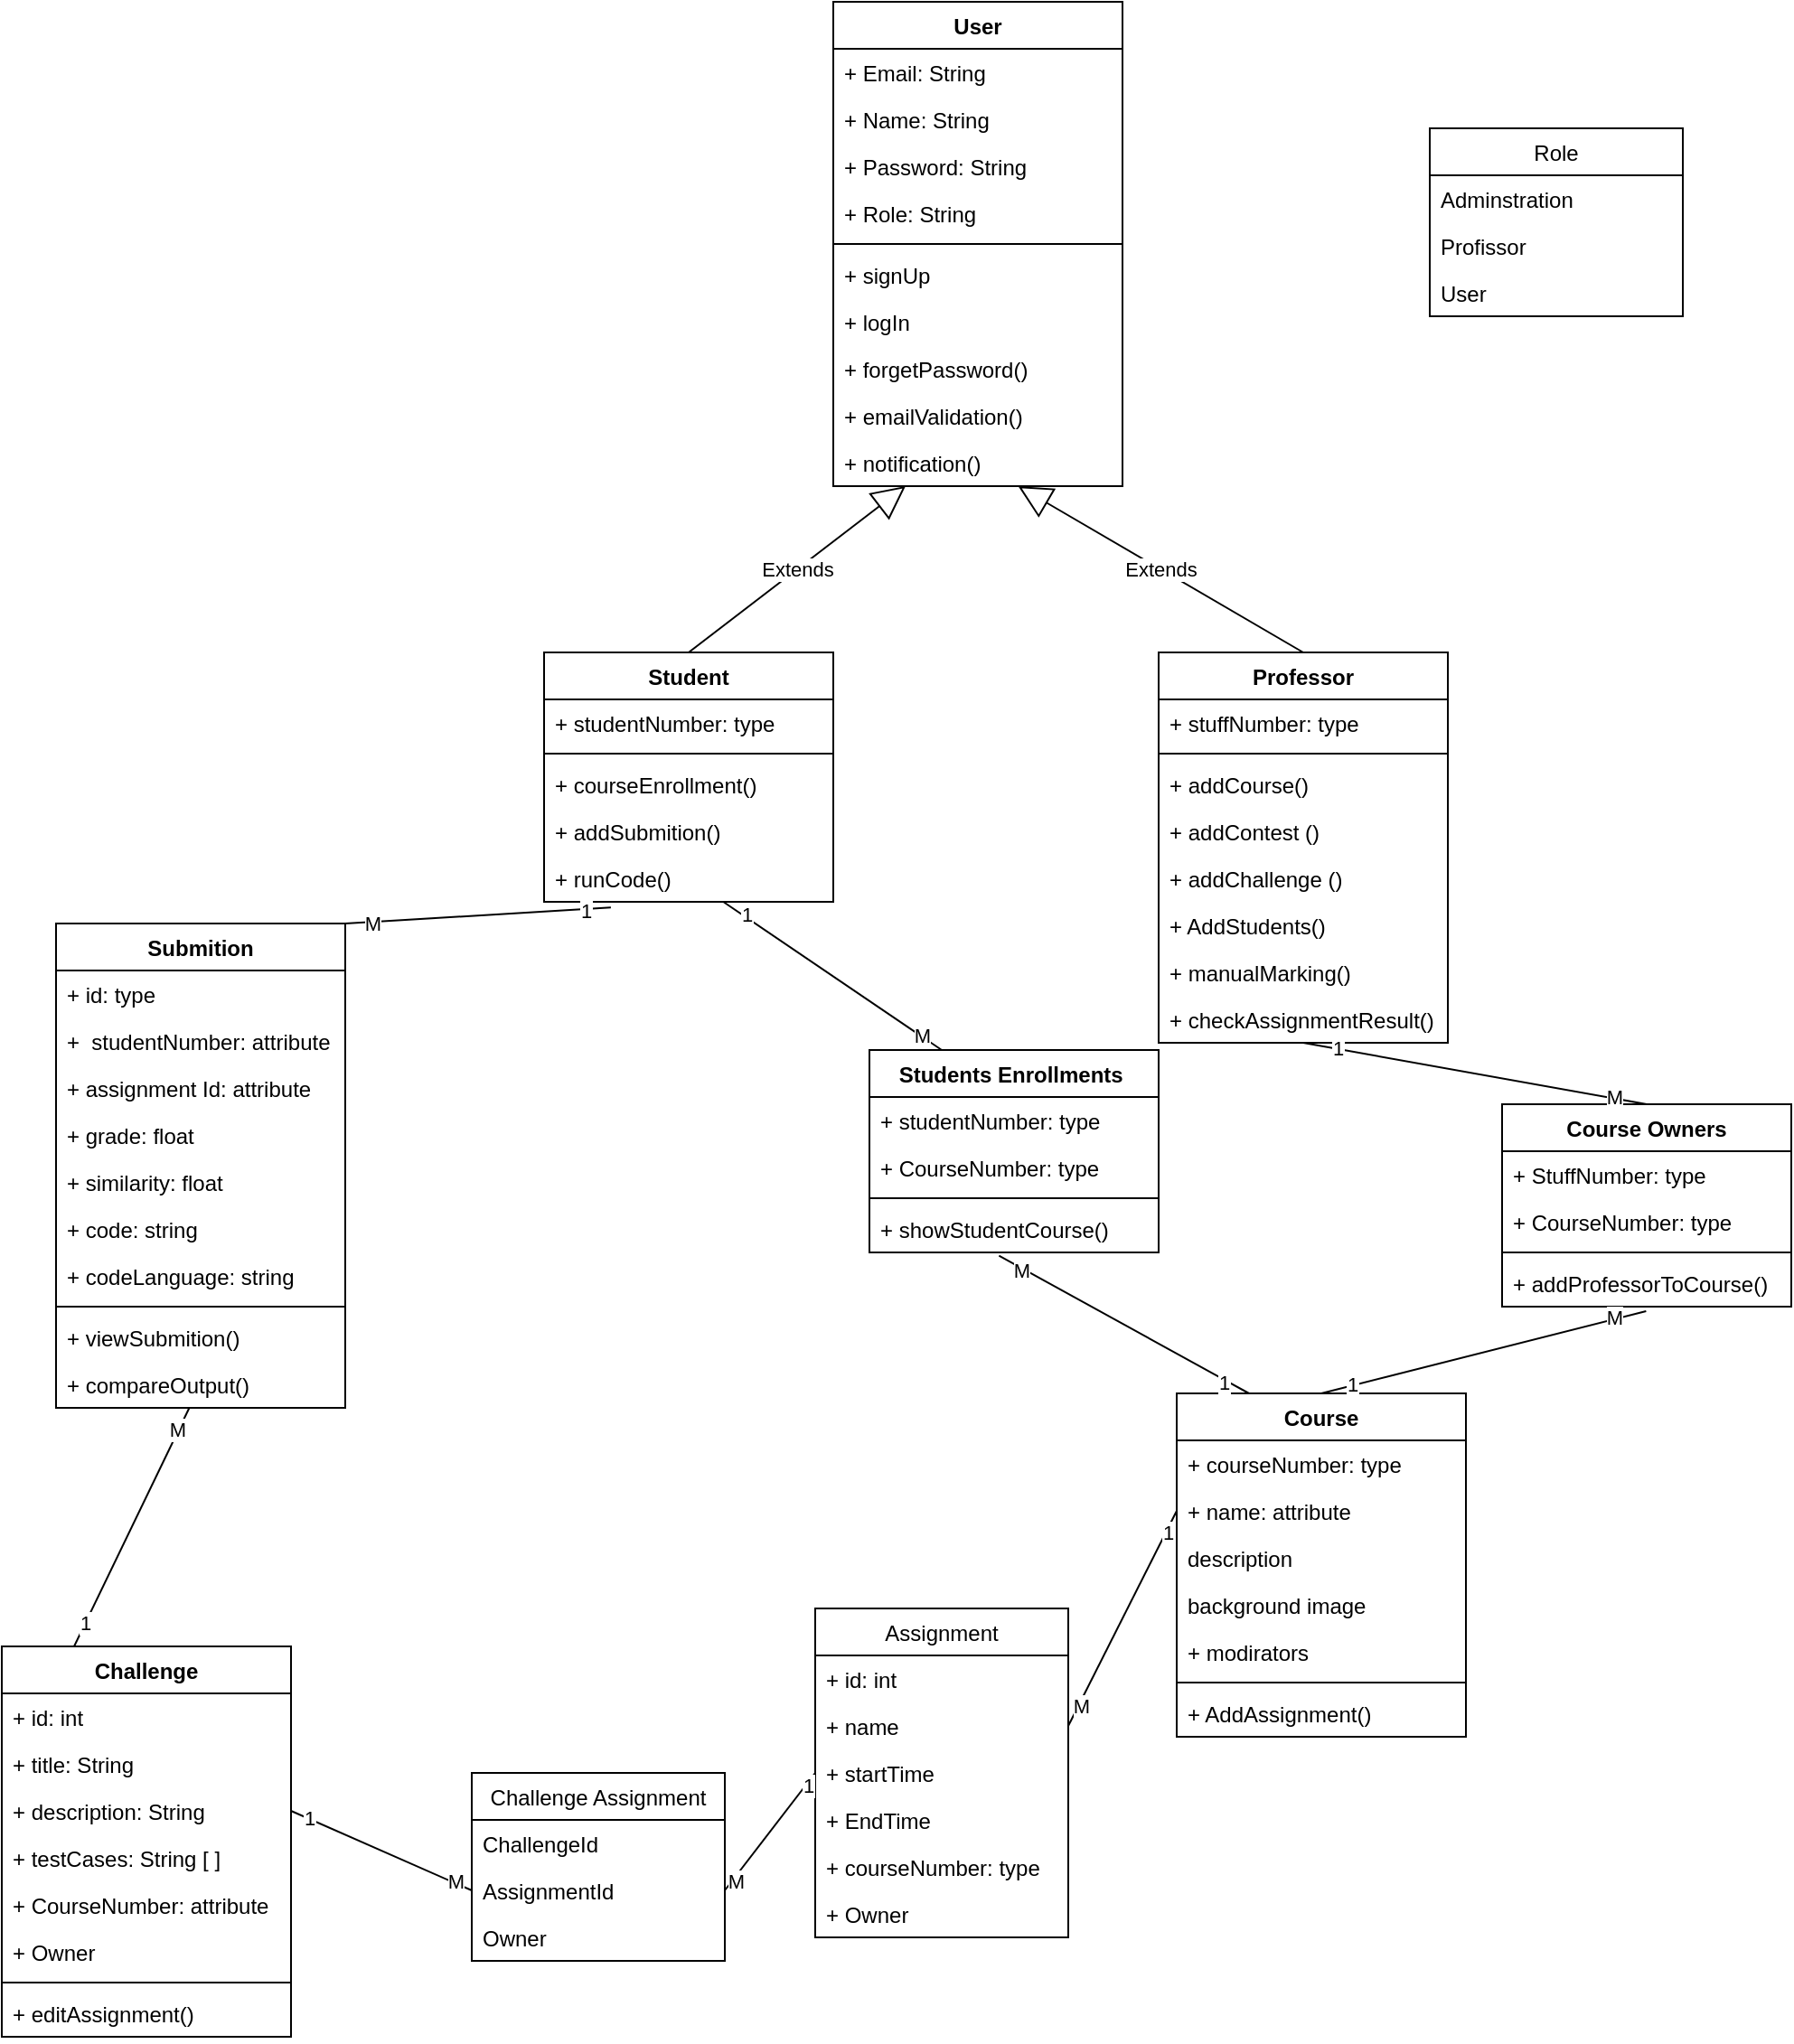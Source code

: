 <mxfile version="14.6.13" type="device"><diagram id="Jk_f_CvpvK2rDSH8-ZXE" name="Page-1"><mxGraphModel dx="1385" dy="678" grid="1" gridSize="10" guides="1" tooltips="1" connect="1" arrows="1" fold="1" page="1" pageScale="1" pageWidth="1654" pageHeight="1169" math="0" shadow="0"><root><mxCell id="0"/><mxCell id="1" parent="0"/><mxCell id="eDp7D9nRS7GGigEt8n4X-1" value="User" style="swimlane;fontStyle=1;align=center;verticalAlign=top;childLayout=stackLayout;horizontal=1;startSize=26;horizontalStack=0;resizeParent=1;resizeParentMax=0;resizeLast=0;collapsible=1;marginBottom=0;" parent="1" vertex="1"><mxGeometry x="860" y="20" width="160" height="268" as="geometry"><mxRectangle x="860" y="20" width="60" height="26" as="alternateBounds"/></mxGeometry></mxCell><mxCell id="eDp7D9nRS7GGigEt8n4X-5" value="+ Email: String" style="text;strokeColor=none;fillColor=none;align=left;verticalAlign=top;spacingLeft=4;spacingRight=4;overflow=hidden;rotatable=0;points=[[0,0.5],[1,0.5]];portConstraint=eastwest;" parent="eDp7D9nRS7GGigEt8n4X-1" vertex="1"><mxGeometry y="26" width="160" height="26" as="geometry"/></mxCell><mxCell id="eDp7D9nRS7GGigEt8n4X-2" value="+ Name: String" style="text;strokeColor=none;fillColor=none;align=left;verticalAlign=top;spacingLeft=4;spacingRight=4;overflow=hidden;rotatable=0;points=[[0,0.5],[1,0.5]];portConstraint=eastwest;" parent="eDp7D9nRS7GGigEt8n4X-1" vertex="1"><mxGeometry y="52" width="160" height="26" as="geometry"/></mxCell><mxCell id="eDp7D9nRS7GGigEt8n4X-6" value="+ Password: String" style="text;strokeColor=none;fillColor=none;align=left;verticalAlign=top;spacingLeft=4;spacingRight=4;overflow=hidden;rotatable=0;points=[[0,0.5],[1,0.5]];portConstraint=eastwest;" parent="eDp7D9nRS7GGigEt8n4X-1" vertex="1"><mxGeometry y="78" width="160" height="26" as="geometry"/></mxCell><mxCell id="4LXyiXXGoAEXJD3GK57s-1" value="+ Role: String" style="text;strokeColor=none;fillColor=none;align=left;verticalAlign=top;spacingLeft=4;spacingRight=4;overflow=hidden;rotatable=0;points=[[0,0.5],[1,0.5]];portConstraint=eastwest;" parent="eDp7D9nRS7GGigEt8n4X-1" vertex="1"><mxGeometry y="104" width="160" height="26" as="geometry"/></mxCell><mxCell id="eDp7D9nRS7GGigEt8n4X-3" value="" style="line;strokeWidth=1;fillColor=none;align=left;verticalAlign=middle;spacingTop=-1;spacingLeft=3;spacingRight=3;rotatable=0;labelPosition=right;points=[];portConstraint=eastwest;" parent="eDp7D9nRS7GGigEt8n4X-1" vertex="1"><mxGeometry y="130" width="160" height="8" as="geometry"/></mxCell><mxCell id="eDp7D9nRS7GGigEt8n4X-4" value="+ signUp" style="text;strokeColor=none;fillColor=none;align=left;verticalAlign=top;spacingLeft=4;spacingRight=4;overflow=hidden;rotatable=0;points=[[0,0.5],[1,0.5]];portConstraint=eastwest;" parent="eDp7D9nRS7GGigEt8n4X-1" vertex="1"><mxGeometry y="138" width="160" height="26" as="geometry"/></mxCell><mxCell id="eDp7D9nRS7GGigEt8n4X-18" value="+ logIn" style="text;strokeColor=none;fillColor=none;align=left;verticalAlign=top;spacingLeft=4;spacingRight=4;overflow=hidden;rotatable=0;points=[[0,0.5],[1,0.5]];portConstraint=eastwest;" parent="eDp7D9nRS7GGigEt8n4X-1" vertex="1"><mxGeometry y="164" width="160" height="26" as="geometry"/></mxCell><mxCell id="eDp7D9nRS7GGigEt8n4X-90" value="+ forgetPassword()" style="text;strokeColor=none;fillColor=none;align=left;verticalAlign=top;spacingLeft=4;spacingRight=4;overflow=hidden;rotatable=0;points=[[0,0.5],[1,0.5]];portConstraint=eastwest;" parent="eDp7D9nRS7GGigEt8n4X-1" vertex="1"><mxGeometry y="190" width="160" height="26" as="geometry"/></mxCell><mxCell id="eDp7D9nRS7GGigEt8n4X-91" value="+ emailValidation()" style="text;strokeColor=none;fillColor=none;align=left;verticalAlign=top;spacingLeft=4;spacingRight=4;overflow=hidden;rotatable=0;points=[[0,0.5],[1,0.5]];portConstraint=eastwest;" parent="eDp7D9nRS7GGigEt8n4X-1" vertex="1"><mxGeometry y="216" width="160" height="26" as="geometry"/></mxCell><mxCell id="eDp7D9nRS7GGigEt8n4X-92" value="+ notification()" style="text;strokeColor=none;fillColor=none;align=left;verticalAlign=top;spacingLeft=4;spacingRight=4;overflow=hidden;rotatable=0;points=[[0,0.5],[1,0.5]];portConstraint=eastwest;" parent="eDp7D9nRS7GGigEt8n4X-1" vertex="1"><mxGeometry y="242" width="160" height="26" as="geometry"/></mxCell><mxCell id="eDp7D9nRS7GGigEt8n4X-7" value="Student" style="swimlane;fontStyle=1;align=center;verticalAlign=top;childLayout=stackLayout;horizontal=1;startSize=26;horizontalStack=0;resizeParent=1;resizeParentMax=0;resizeLast=0;collapsible=1;marginBottom=0;" parent="1" vertex="1"><mxGeometry x="700" y="380" width="160" height="138" as="geometry"><mxRectangle x="570" y="380" width="80" height="26" as="alternateBounds"/></mxGeometry></mxCell><mxCell id="eDp7D9nRS7GGigEt8n4X-8" value="+ studentNumber: type" style="text;strokeColor=none;fillColor=none;align=left;verticalAlign=top;spacingLeft=4;spacingRight=4;overflow=hidden;rotatable=0;points=[[0,0.5],[1,0.5]];portConstraint=eastwest;" parent="eDp7D9nRS7GGigEt8n4X-7" vertex="1"><mxGeometry y="26" width="160" height="26" as="geometry"/></mxCell><mxCell id="eDp7D9nRS7GGigEt8n4X-9" value="" style="line;strokeWidth=1;fillColor=none;align=left;verticalAlign=middle;spacingTop=-1;spacingLeft=3;spacingRight=3;rotatable=0;labelPosition=right;points=[];portConstraint=eastwest;" parent="eDp7D9nRS7GGigEt8n4X-7" vertex="1"><mxGeometry y="52" width="160" height="8" as="geometry"/></mxCell><mxCell id="eDp7D9nRS7GGigEt8n4X-10" value="+ courseEnrollment()" style="text;strokeColor=none;fillColor=none;align=left;verticalAlign=top;spacingLeft=4;spacingRight=4;overflow=hidden;rotatable=0;points=[[0,0.5],[1,0.5]];portConstraint=eastwest;" parent="eDp7D9nRS7GGigEt8n4X-7" vertex="1"><mxGeometry y="60" width="160" height="26" as="geometry"/></mxCell><mxCell id="eDp7D9nRS7GGigEt8n4X-97" value="+ addSubmition()" style="text;strokeColor=none;fillColor=none;align=left;verticalAlign=top;spacingLeft=4;spacingRight=4;overflow=hidden;rotatable=0;points=[[0,0.5],[1,0.5]];portConstraint=eastwest;" parent="eDp7D9nRS7GGigEt8n4X-7" vertex="1"><mxGeometry y="86" width="160" height="26" as="geometry"/></mxCell><mxCell id="eDp7D9nRS7GGigEt8n4X-98" value="+ runCode()" style="text;strokeColor=none;fillColor=none;align=left;verticalAlign=top;spacingLeft=4;spacingRight=4;overflow=hidden;rotatable=0;points=[[0,0.5],[1,0.5]];portConstraint=eastwest;" parent="eDp7D9nRS7GGigEt8n4X-7" vertex="1"><mxGeometry y="112" width="160" height="26" as="geometry"/></mxCell><mxCell id="eDp7D9nRS7GGigEt8n4X-11" value="Professor" style="swimlane;fontStyle=1;align=center;verticalAlign=top;childLayout=stackLayout;horizontal=1;startSize=26;horizontalStack=0;resizeParent=1;resizeParentMax=0;resizeLast=0;collapsible=1;marginBottom=0;" parent="1" vertex="1"><mxGeometry x="1040" y="380" width="160" height="216" as="geometry"/></mxCell><mxCell id="eDp7D9nRS7GGigEt8n4X-12" value="+ stuffNumber: type" style="text;strokeColor=none;fillColor=none;align=left;verticalAlign=top;spacingLeft=4;spacingRight=4;overflow=hidden;rotatable=0;points=[[0,0.5],[1,0.5]];portConstraint=eastwest;" parent="eDp7D9nRS7GGigEt8n4X-11" vertex="1"><mxGeometry y="26" width="160" height="26" as="geometry"/></mxCell><mxCell id="eDp7D9nRS7GGigEt8n4X-13" value="" style="line;strokeWidth=1;fillColor=none;align=left;verticalAlign=middle;spacingTop=-1;spacingLeft=3;spacingRight=3;rotatable=0;labelPosition=right;points=[];portConstraint=eastwest;" parent="eDp7D9nRS7GGigEt8n4X-11" vertex="1"><mxGeometry y="52" width="160" height="8" as="geometry"/></mxCell><mxCell id="eDp7D9nRS7GGigEt8n4X-14" value="+ addCourse()" style="text;strokeColor=none;fillColor=none;align=left;verticalAlign=top;spacingLeft=4;spacingRight=4;overflow=hidden;rotatable=0;points=[[0,0.5],[1,0.5]];portConstraint=eastwest;" parent="eDp7D9nRS7GGigEt8n4X-11" vertex="1"><mxGeometry y="60" width="160" height="26" as="geometry"/></mxCell><mxCell id="41iTAI2O1hVIT4bep-AT-1" value="+ addContest ()" style="text;strokeColor=none;fillColor=none;align=left;verticalAlign=top;spacingLeft=4;spacingRight=4;overflow=hidden;rotatable=0;points=[[0,0.5],[1,0.5]];portConstraint=eastwest;" parent="eDp7D9nRS7GGigEt8n4X-11" vertex="1"><mxGeometry y="86" width="160" height="26" as="geometry"/></mxCell><mxCell id="41iTAI2O1hVIT4bep-AT-2" value="+ addChallenge ()" style="text;strokeColor=none;fillColor=none;align=left;verticalAlign=top;spacingLeft=4;spacingRight=4;overflow=hidden;rotatable=0;points=[[0,0.5],[1,0.5]];portConstraint=eastwest;" parent="eDp7D9nRS7GGigEt8n4X-11" vertex="1"><mxGeometry y="112" width="160" height="26" as="geometry"/></mxCell><mxCell id="eDp7D9nRS7GGigEt8n4X-93" value="+ AddStudents()" style="text;strokeColor=none;fillColor=none;align=left;verticalAlign=top;spacingLeft=4;spacingRight=4;overflow=hidden;rotatable=0;points=[[0,0.5],[1,0.5]];portConstraint=eastwest;" parent="eDp7D9nRS7GGigEt8n4X-11" vertex="1"><mxGeometry y="138" width="160" height="26" as="geometry"/></mxCell><mxCell id="eDp7D9nRS7GGigEt8n4X-95" value="+ manualMarking()" style="text;strokeColor=none;fillColor=none;align=left;verticalAlign=top;spacingLeft=4;spacingRight=4;overflow=hidden;rotatable=0;points=[[0,0.5],[1,0.5]];portConstraint=eastwest;" parent="eDp7D9nRS7GGigEt8n4X-11" vertex="1"><mxGeometry y="164" width="160" height="26" as="geometry"/></mxCell><mxCell id="eDp7D9nRS7GGigEt8n4X-96" value="+ checkAssignmentResult()" style="text;strokeColor=none;fillColor=none;align=left;verticalAlign=top;spacingLeft=4;spacingRight=4;overflow=hidden;rotatable=0;points=[[0,0.5],[1,0.5]];portConstraint=eastwest;" parent="eDp7D9nRS7GGigEt8n4X-11" vertex="1"><mxGeometry y="190" width="160" height="26" as="geometry"/></mxCell><mxCell id="eDp7D9nRS7GGigEt8n4X-15" value="Extends" style="endArrow=block;endSize=16;endFill=0;html=1;exitX=0.5;exitY=0;exitDx=0;exitDy=0;entryX=0.25;entryY=1;entryDx=0;entryDy=0;" parent="1" source="eDp7D9nRS7GGigEt8n4X-7" target="eDp7D9nRS7GGigEt8n4X-1" edge="1"><mxGeometry width="160" relative="1" as="geometry"><mxPoint x="700" y="410" as="sourcePoint"/><mxPoint x="830" y="316" as="targetPoint"/></mxGeometry></mxCell><mxCell id="eDp7D9nRS7GGigEt8n4X-16" value="Extends" style="endArrow=block;endSize=16;endFill=0;html=1;exitX=0.5;exitY=0;exitDx=0;exitDy=0;" parent="1" source="eDp7D9nRS7GGigEt8n4X-11" target="eDp7D9nRS7GGigEt8n4X-92" edge="1"><mxGeometry width="160" relative="1" as="geometry"><mxPoint x="710" y="420" as="sourcePoint"/><mxPoint x="980" y="360" as="targetPoint"/></mxGeometry></mxCell><mxCell id="eDp7D9nRS7GGigEt8n4X-19" value="Course" style="swimlane;fontStyle=1;align=center;verticalAlign=top;childLayout=stackLayout;horizontal=1;startSize=26;horizontalStack=0;resizeParent=1;resizeParentMax=0;resizeLast=0;collapsible=1;marginBottom=0;" parent="1" vertex="1"><mxGeometry x="1050" y="790" width="160" height="190" as="geometry"/></mxCell><mxCell id="eDp7D9nRS7GGigEt8n4X-20" value="+ courseNumber: type" style="text;strokeColor=none;fillColor=none;align=left;verticalAlign=top;spacingLeft=4;spacingRight=4;overflow=hidden;rotatable=0;points=[[0,0.5],[1,0.5]];portConstraint=eastwest;" parent="eDp7D9nRS7GGigEt8n4X-19" vertex="1"><mxGeometry y="26" width="160" height="26" as="geometry"/></mxCell><mxCell id="eDp7D9nRS7GGigEt8n4X-23" value="+ name: attribute" style="text;strokeColor=none;fillColor=none;align=left;verticalAlign=top;spacingLeft=4;spacingRight=4;overflow=hidden;rotatable=0;points=[[0,0.5],[1,0.5]];portConstraint=eastwest;" parent="eDp7D9nRS7GGigEt8n4X-19" vertex="1"><mxGeometry y="52" width="160" height="26" as="geometry"/></mxCell><mxCell id="8EhvSUFDbaUsoNZSRJsu-1" value="description" style="text;strokeColor=none;fillColor=none;align=left;verticalAlign=top;spacingLeft=4;spacingRight=4;overflow=hidden;rotatable=0;points=[[0,0.5],[1,0.5]];portConstraint=eastwest;" vertex="1" parent="eDp7D9nRS7GGigEt8n4X-19"><mxGeometry y="78" width="160" height="26" as="geometry"/></mxCell><mxCell id="8EhvSUFDbaUsoNZSRJsu-2" value="background image" style="text;strokeColor=none;fillColor=none;align=left;verticalAlign=top;spacingLeft=4;spacingRight=4;overflow=hidden;rotatable=0;points=[[0,0.5],[1,0.5]];portConstraint=eastwest;" vertex="1" parent="eDp7D9nRS7GGigEt8n4X-19"><mxGeometry y="104" width="160" height="26" as="geometry"/></mxCell><mxCell id="41iTAI2O1hVIT4bep-AT-25" value="+ modirators" style="text;strokeColor=none;fillColor=none;align=left;verticalAlign=top;spacingLeft=4;spacingRight=4;overflow=hidden;rotatable=0;points=[[0,0.5],[1,0.5]];portConstraint=eastwest;" parent="eDp7D9nRS7GGigEt8n4X-19" vertex="1"><mxGeometry y="130" width="160" height="26" as="geometry"/></mxCell><mxCell id="eDp7D9nRS7GGigEt8n4X-21" value="" style="line;strokeWidth=1;fillColor=none;align=left;verticalAlign=middle;spacingTop=-1;spacingLeft=3;spacingRight=3;rotatable=0;labelPosition=right;points=[];portConstraint=eastwest;" parent="eDp7D9nRS7GGigEt8n4X-19" vertex="1"><mxGeometry y="156" width="160" height="8" as="geometry"/></mxCell><mxCell id="eDp7D9nRS7GGigEt8n4X-94" value="+ AddAssignment()" style="text;strokeColor=none;fillColor=none;align=left;verticalAlign=top;spacingLeft=4;spacingRight=4;overflow=hidden;rotatable=0;points=[[0,0.5],[1,0.5]];portConstraint=eastwest;" parent="eDp7D9nRS7GGigEt8n4X-19" vertex="1"><mxGeometry y="164" width="160" height="26" as="geometry"/></mxCell><mxCell id="eDp7D9nRS7GGigEt8n4X-29" value="Challenge" style="swimlane;fontStyle=1;align=center;verticalAlign=top;childLayout=stackLayout;horizontal=1;startSize=26;horizontalStack=0;resizeParent=1;resizeParentMax=0;resizeLast=0;collapsible=1;marginBottom=0;" parent="1" vertex="1"><mxGeometry x="400" y="930" width="160" height="216" as="geometry"/></mxCell><mxCell id="eDp7D9nRS7GGigEt8n4X-30" value="+ id: int" style="text;strokeColor=none;fillColor=none;align=left;verticalAlign=top;spacingLeft=4;spacingRight=4;overflow=hidden;rotatable=0;points=[[0,0.5],[1,0.5]];portConstraint=eastwest;" parent="eDp7D9nRS7GGigEt8n4X-29" vertex="1"><mxGeometry y="26" width="160" height="26" as="geometry"/></mxCell><mxCell id="eDp7D9nRS7GGigEt8n4X-33" value="+ title: String" style="text;strokeColor=none;fillColor=none;align=left;verticalAlign=top;spacingLeft=4;spacingRight=4;overflow=hidden;rotatable=0;points=[[0,0.5],[1,0.5]];portConstraint=eastwest;" parent="eDp7D9nRS7GGigEt8n4X-29" vertex="1"><mxGeometry y="52" width="160" height="26" as="geometry"/></mxCell><mxCell id="eDp7D9nRS7GGigEt8n4X-34" value="+ description: String" style="text;strokeColor=none;fillColor=none;align=left;verticalAlign=top;spacingLeft=4;spacingRight=4;overflow=hidden;rotatable=0;points=[[0,0.5],[1,0.5]];portConstraint=eastwest;" parent="eDp7D9nRS7GGigEt8n4X-29" vertex="1"><mxGeometry y="78" width="160" height="26" as="geometry"/></mxCell><mxCell id="eDp7D9nRS7GGigEt8n4X-35" value="+ testCases: String [ ]" style="text;strokeColor=none;fillColor=none;align=left;verticalAlign=top;spacingLeft=4;spacingRight=4;overflow=hidden;rotatable=0;points=[[0,0.5],[1,0.5]];portConstraint=eastwest;" parent="eDp7D9nRS7GGigEt8n4X-29" vertex="1"><mxGeometry y="104" width="160" height="26" as="geometry"/></mxCell><mxCell id="eDp7D9nRS7GGigEt8n4X-65" value="+ CourseNumber: attribute" style="text;strokeColor=none;fillColor=none;align=left;verticalAlign=top;spacingLeft=4;spacingRight=4;overflow=hidden;rotatable=0;points=[[0,0.5],[1,0.5]];portConstraint=eastwest;" parent="eDp7D9nRS7GGigEt8n4X-29" vertex="1"><mxGeometry y="130" width="160" height="26" as="geometry"/></mxCell><mxCell id="41iTAI2O1hVIT4bep-AT-24" value="+ Owner" style="text;strokeColor=none;fillColor=none;align=left;verticalAlign=top;spacingLeft=4;spacingRight=4;overflow=hidden;rotatable=0;points=[[0,0.5],[1,0.5]];portConstraint=eastwest;" parent="eDp7D9nRS7GGigEt8n4X-29" vertex="1"><mxGeometry y="156" width="160" height="26" as="geometry"/></mxCell><mxCell id="eDp7D9nRS7GGigEt8n4X-31" value="" style="line;strokeWidth=1;fillColor=none;align=left;verticalAlign=middle;spacingTop=-1;spacingLeft=3;spacingRight=3;rotatable=0;labelPosition=right;points=[];portConstraint=eastwest;" parent="eDp7D9nRS7GGigEt8n4X-29" vertex="1"><mxGeometry y="182" width="160" height="8" as="geometry"/></mxCell><mxCell id="eDp7D9nRS7GGigEt8n4X-32" value="+ editAssignment()&#10;" style="text;strokeColor=none;fillColor=none;align=left;verticalAlign=top;spacingLeft=4;spacingRight=4;overflow=hidden;rotatable=0;points=[[0,0.5],[1,0.5]];portConstraint=eastwest;" parent="eDp7D9nRS7GGigEt8n4X-29" vertex="1"><mxGeometry y="190" width="160" height="26" as="geometry"/></mxCell><mxCell id="eDp7D9nRS7GGigEt8n4X-38" value="Course Owners" style="swimlane;fontStyle=1;align=center;verticalAlign=top;childLayout=stackLayout;horizontal=1;startSize=26;horizontalStack=0;resizeParent=1;resizeParentMax=0;resizeLast=0;collapsible=1;marginBottom=0;" parent="1" vertex="1"><mxGeometry x="1230" y="630" width="160" height="112" as="geometry"/></mxCell><mxCell id="eDp7D9nRS7GGigEt8n4X-39" value="+ StuffNumber: type" style="text;strokeColor=none;fillColor=none;align=left;verticalAlign=top;spacingLeft=4;spacingRight=4;overflow=hidden;rotatable=0;points=[[0,0.5],[1,0.5]];portConstraint=eastwest;" parent="eDp7D9nRS7GGigEt8n4X-38" vertex="1"><mxGeometry y="26" width="160" height="26" as="geometry"/></mxCell><mxCell id="eDp7D9nRS7GGigEt8n4X-42" value="+ CourseNumber: type" style="text;strokeColor=none;fillColor=none;align=left;verticalAlign=top;spacingLeft=4;spacingRight=4;overflow=hidden;rotatable=0;points=[[0,0.5],[1,0.5]];portConstraint=eastwest;" parent="eDp7D9nRS7GGigEt8n4X-38" vertex="1"><mxGeometry y="52" width="160" height="26" as="geometry"/></mxCell><mxCell id="eDp7D9nRS7GGigEt8n4X-40" value="" style="line;strokeWidth=1;fillColor=none;align=left;verticalAlign=middle;spacingTop=-1;spacingLeft=3;spacingRight=3;rotatable=0;labelPosition=right;points=[];portConstraint=eastwest;" parent="eDp7D9nRS7GGigEt8n4X-38" vertex="1"><mxGeometry y="78" width="160" height="8" as="geometry"/></mxCell><mxCell id="eDp7D9nRS7GGigEt8n4X-41" value="+ addProfessorToCourse()" style="text;strokeColor=none;fillColor=none;align=left;verticalAlign=top;spacingLeft=4;spacingRight=4;overflow=hidden;rotatable=0;points=[[0,0.5],[1,0.5]];portConstraint=eastwest;" parent="eDp7D9nRS7GGigEt8n4X-38" vertex="1"><mxGeometry y="86" width="160" height="26" as="geometry"/></mxCell><mxCell id="eDp7D9nRS7GGigEt8n4X-45" value="" style="endArrow=none;html=1;rounded=0;exitX=0.5;exitY=1;exitDx=0;exitDy=0;entryX=0.5;entryY=0;entryDx=0;entryDy=0;" parent="1" source="eDp7D9nRS7GGigEt8n4X-11" target="eDp7D9nRS7GGigEt8n4X-38" edge="1"><mxGeometry relative="1" as="geometry"><mxPoint x="1030" y="560" as="sourcePoint"/><mxPoint x="1190" y="560" as="targetPoint"/></mxGeometry></mxCell><mxCell id="eDp7D9nRS7GGigEt8n4X-47" value="M" style="edgeLabel;html=1;align=center;verticalAlign=middle;resizable=0;points=[];" parent="eDp7D9nRS7GGigEt8n4X-45" vertex="1" connectable="0"><mxGeometry x="0.81" y="1" relative="1" as="geometry"><mxPoint as="offset"/></mxGeometry></mxCell><mxCell id="eDp7D9nRS7GGigEt8n4X-48" value="1" style="edgeLabel;html=1;align=center;verticalAlign=middle;resizable=0;points=[];" parent="eDp7D9nRS7GGigEt8n4X-45" vertex="1" connectable="0"><mxGeometry x="-0.805" y="1" relative="1" as="geometry"><mxPoint as="offset"/></mxGeometry></mxCell><mxCell id="eDp7D9nRS7GGigEt8n4X-49" value="" style="endArrow=none;html=1;rounded=0;exitX=0.5;exitY=0;exitDx=0;exitDy=0;entryX=0.498;entryY=1.096;entryDx=0;entryDy=0;entryPerimeter=0;" parent="1" source="eDp7D9nRS7GGigEt8n4X-19" target="eDp7D9nRS7GGigEt8n4X-41" edge="1"><mxGeometry relative="1" as="geometry"><mxPoint x="1037.0" y="729.996" as="sourcePoint"/><mxPoint x="1177.32" y="826.15" as="targetPoint"/></mxGeometry></mxCell><mxCell id="eDp7D9nRS7GGigEt8n4X-50" value="M" style="edgeLabel;html=1;align=center;verticalAlign=middle;resizable=0;points=[];" parent="eDp7D9nRS7GGigEt8n4X-49" vertex="1" connectable="0"><mxGeometry x="0.81" y="1" relative="1" as="geometry"><mxPoint as="offset"/></mxGeometry></mxCell><mxCell id="eDp7D9nRS7GGigEt8n4X-51" value="1" style="edgeLabel;html=1;align=center;verticalAlign=middle;resizable=0;points=[];" parent="eDp7D9nRS7GGigEt8n4X-49" vertex="1" connectable="0"><mxGeometry x="-0.805" y="1" relative="1" as="geometry"><mxPoint as="offset"/></mxGeometry></mxCell><mxCell id="eDp7D9nRS7GGigEt8n4X-52" value="Students Enrollments " style="swimlane;fontStyle=1;align=center;verticalAlign=top;childLayout=stackLayout;horizontal=1;startSize=26;horizontalStack=0;resizeParent=1;resizeParentMax=0;resizeLast=0;collapsible=1;marginBottom=0;" parent="1" vertex="1"><mxGeometry x="880" y="600" width="160" height="112" as="geometry"/></mxCell><mxCell id="eDp7D9nRS7GGigEt8n4X-53" value="+ studentNumber: type" style="text;strokeColor=none;fillColor=none;align=left;verticalAlign=top;spacingLeft=4;spacingRight=4;overflow=hidden;rotatable=0;points=[[0,0.5],[1,0.5]];portConstraint=eastwest;" parent="eDp7D9nRS7GGigEt8n4X-52" vertex="1"><mxGeometry y="26" width="160" height="26" as="geometry"/></mxCell><mxCell id="eDp7D9nRS7GGigEt8n4X-54" value="+ CourseNumber: type" style="text;strokeColor=none;fillColor=none;align=left;verticalAlign=top;spacingLeft=4;spacingRight=4;overflow=hidden;rotatable=0;points=[[0,0.5],[1,0.5]];portConstraint=eastwest;" parent="eDp7D9nRS7GGigEt8n4X-52" vertex="1"><mxGeometry y="52" width="160" height="26" as="geometry"/></mxCell><mxCell id="eDp7D9nRS7GGigEt8n4X-55" value="" style="line;strokeWidth=1;fillColor=none;align=left;verticalAlign=middle;spacingTop=-1;spacingLeft=3;spacingRight=3;rotatable=0;labelPosition=right;points=[];portConstraint=eastwest;" parent="eDp7D9nRS7GGigEt8n4X-52" vertex="1"><mxGeometry y="78" width="160" height="8" as="geometry"/></mxCell><mxCell id="eDp7D9nRS7GGigEt8n4X-56" value="+ showStudentCourse()" style="text;strokeColor=none;fillColor=none;align=left;verticalAlign=top;spacingLeft=4;spacingRight=4;overflow=hidden;rotatable=0;points=[[0,0.5],[1,0.5]];portConstraint=eastwest;" parent="eDp7D9nRS7GGigEt8n4X-52" vertex="1"><mxGeometry y="86" width="160" height="26" as="geometry"/></mxCell><mxCell id="eDp7D9nRS7GGigEt8n4X-57" value="" style="endArrow=none;html=1;rounded=0;exitX=0.25;exitY=0;exitDx=0;exitDy=0;entryX=0.448;entryY=1.071;entryDx=0;entryDy=0;entryPerimeter=0;" parent="1" source="eDp7D9nRS7GGigEt8n4X-19" target="eDp7D9nRS7GGigEt8n4X-56" edge="1"><mxGeometry relative="1" as="geometry"><mxPoint x="1140" y="800" as="sourcePoint"/><mxPoint x="960" y="710" as="targetPoint"/></mxGeometry></mxCell><mxCell id="eDp7D9nRS7GGigEt8n4X-58" value="M" style="edgeLabel;html=1;align=center;verticalAlign=middle;resizable=0;points=[];" parent="eDp7D9nRS7GGigEt8n4X-57" vertex="1" connectable="0"><mxGeometry x="0.81" y="1" relative="1" as="geometry"><mxPoint as="offset"/></mxGeometry></mxCell><mxCell id="eDp7D9nRS7GGigEt8n4X-59" value="1" style="edgeLabel;html=1;align=center;verticalAlign=middle;resizable=0;points=[];" parent="eDp7D9nRS7GGigEt8n4X-57" vertex="1" connectable="0"><mxGeometry x="-0.805" y="1" relative="1" as="geometry"><mxPoint as="offset"/></mxGeometry></mxCell><mxCell id="eDp7D9nRS7GGigEt8n4X-60" value="" style="endArrow=none;html=1;rounded=0;entryX=0.25;entryY=0;entryDx=0;entryDy=0;" parent="1" source="eDp7D9nRS7GGigEt8n4X-98" target="eDp7D9nRS7GGigEt8n4X-52" edge="1"><mxGeometry relative="1" as="geometry"><mxPoint x="760" y="560" as="sourcePoint"/><mxPoint x="1289.68" y="728.496" as="targetPoint"/></mxGeometry></mxCell><mxCell id="eDp7D9nRS7GGigEt8n4X-61" value="M" style="edgeLabel;html=1;align=center;verticalAlign=middle;resizable=0;points=[];" parent="eDp7D9nRS7GGigEt8n4X-60" vertex="1" connectable="0"><mxGeometry x="0.81" y="1" relative="1" as="geometry"><mxPoint as="offset"/></mxGeometry></mxCell><mxCell id="eDp7D9nRS7GGigEt8n4X-62" value="1" style="edgeLabel;html=1;align=center;verticalAlign=middle;resizable=0;points=[];" parent="eDp7D9nRS7GGigEt8n4X-60" vertex="1" connectable="0"><mxGeometry x="-0.805" y="1" relative="1" as="geometry"><mxPoint as="offset"/></mxGeometry></mxCell><mxCell id="eDp7D9nRS7GGigEt8n4X-66" value="" style="endArrow=none;html=1;rounded=0;exitX=0;exitY=0.5;exitDx=0;exitDy=0;entryX=1;entryY=0.5;entryDx=0;entryDy=0;" parent="1" source="eDp7D9nRS7GGigEt8n4X-23" target="41iTAI2O1hVIT4bep-AT-8" edge="1"><mxGeometry relative="1" as="geometry"><mxPoint x="1100" y="800" as="sourcePoint"/><mxPoint x="961.24" y="720.81" as="targetPoint"/></mxGeometry></mxCell><mxCell id="eDp7D9nRS7GGigEt8n4X-67" value="M" style="edgeLabel;html=1;align=center;verticalAlign=middle;resizable=0;points=[];" parent="eDp7D9nRS7GGigEt8n4X-66" vertex="1" connectable="0"><mxGeometry x="0.81" y="1" relative="1" as="geometry"><mxPoint as="offset"/></mxGeometry></mxCell><mxCell id="eDp7D9nRS7GGigEt8n4X-68" value="1" style="edgeLabel;html=1;align=center;verticalAlign=middle;resizable=0;points=[];" parent="eDp7D9nRS7GGigEt8n4X-66" vertex="1" connectable="0"><mxGeometry x="-0.805" y="1" relative="1" as="geometry"><mxPoint as="offset"/></mxGeometry></mxCell><mxCell id="eDp7D9nRS7GGigEt8n4X-69" value="Submition" style="swimlane;fontStyle=1;align=center;verticalAlign=top;childLayout=stackLayout;horizontal=1;startSize=26;horizontalStack=0;resizeParent=1;resizeParentMax=0;resizeLast=0;collapsible=1;marginBottom=0;" parent="1" vertex="1"><mxGeometry x="430" y="530" width="160" height="268" as="geometry"/></mxCell><mxCell id="eDp7D9nRS7GGigEt8n4X-70" value="+ id: type" style="text;strokeColor=none;fillColor=none;align=left;verticalAlign=top;spacingLeft=4;spacingRight=4;overflow=hidden;rotatable=0;points=[[0,0.5],[1,0.5]];portConstraint=eastwest;" parent="eDp7D9nRS7GGigEt8n4X-69" vertex="1"><mxGeometry y="26" width="160" height="26" as="geometry"/></mxCell><mxCell id="eDp7D9nRS7GGigEt8n4X-73" value="+  studentNumber: attribute" style="text;strokeColor=none;fillColor=none;align=left;verticalAlign=top;spacingLeft=4;spacingRight=4;overflow=hidden;rotatable=0;points=[[0,0.5],[1,0.5]];portConstraint=eastwest;" parent="eDp7D9nRS7GGigEt8n4X-69" vertex="1"><mxGeometry y="52" width="160" height="26" as="geometry"/></mxCell><mxCell id="eDp7D9nRS7GGigEt8n4X-74" value="+ assignment Id: attribute" style="text;strokeColor=none;fillColor=none;align=left;verticalAlign=top;spacingLeft=4;spacingRight=4;overflow=hidden;rotatable=0;points=[[0,0.5],[1,0.5]];portConstraint=eastwest;" parent="eDp7D9nRS7GGigEt8n4X-69" vertex="1"><mxGeometry y="78" width="160" height="26" as="geometry"/></mxCell><mxCell id="eDp7D9nRS7GGigEt8n4X-85" value="+ grade: float" style="text;strokeColor=none;fillColor=none;align=left;verticalAlign=top;spacingLeft=4;spacingRight=4;overflow=hidden;rotatable=0;points=[[0,0.5],[1,0.5]];portConstraint=eastwest;" parent="eDp7D9nRS7GGigEt8n4X-69" vertex="1"><mxGeometry y="104" width="160" height="26" as="geometry"/></mxCell><mxCell id="eDp7D9nRS7GGigEt8n4X-86" value="+ similarity: float" style="text;strokeColor=none;fillColor=none;align=left;verticalAlign=top;spacingLeft=4;spacingRight=4;overflow=hidden;rotatable=0;points=[[0,0.5],[1,0.5]];portConstraint=eastwest;" parent="eDp7D9nRS7GGigEt8n4X-69" vertex="1"><mxGeometry y="130" width="160" height="26" as="geometry"/></mxCell><mxCell id="eDp7D9nRS7GGigEt8n4X-87" value="+ code: string" style="text;strokeColor=none;fillColor=none;align=left;verticalAlign=top;spacingLeft=4;spacingRight=4;overflow=hidden;rotatable=0;points=[[0,0.5],[1,0.5]];portConstraint=eastwest;" parent="eDp7D9nRS7GGigEt8n4X-69" vertex="1"><mxGeometry y="156" width="160" height="26" as="geometry"/></mxCell><mxCell id="eDp7D9nRS7GGigEt8n4X-88" value="+ codeLanguage: string" style="text;strokeColor=none;fillColor=none;align=left;verticalAlign=top;spacingLeft=4;spacingRight=4;overflow=hidden;rotatable=0;points=[[0,0.5],[1,0.5]];portConstraint=eastwest;" parent="eDp7D9nRS7GGigEt8n4X-69" vertex="1"><mxGeometry y="182" width="160" height="26" as="geometry"/></mxCell><mxCell id="eDp7D9nRS7GGigEt8n4X-71" value="" style="line;strokeWidth=1;fillColor=none;align=left;verticalAlign=middle;spacingTop=-1;spacingLeft=3;spacingRight=3;rotatable=0;labelPosition=right;points=[];portConstraint=eastwest;" parent="eDp7D9nRS7GGigEt8n4X-69" vertex="1"><mxGeometry y="208" width="160" height="8" as="geometry"/></mxCell><mxCell id="eDp7D9nRS7GGigEt8n4X-99" value="+ viewSubmition()" style="text;strokeColor=none;fillColor=none;align=left;verticalAlign=top;spacingLeft=4;spacingRight=4;overflow=hidden;rotatable=0;points=[[0,0.5],[1,0.5]];portConstraint=eastwest;" parent="eDp7D9nRS7GGigEt8n4X-69" vertex="1"><mxGeometry y="216" width="160" height="26" as="geometry"/></mxCell><mxCell id="eDp7D9nRS7GGigEt8n4X-72" value="+ compareOutput()" style="text;strokeColor=none;fillColor=none;align=left;verticalAlign=top;spacingLeft=4;spacingRight=4;overflow=hidden;rotatable=0;points=[[0,0.5],[1,0.5]];portConstraint=eastwest;" parent="eDp7D9nRS7GGigEt8n4X-69" vertex="1"><mxGeometry y="242" width="160" height="26" as="geometry"/></mxCell><mxCell id="eDp7D9nRS7GGigEt8n4X-75" value="" style="endArrow=none;html=1;rounded=0;entryX=1;entryY=0;entryDx=0;entryDy=0;exitX=0.231;exitY=1.122;exitDx=0;exitDy=0;exitPerimeter=0;" parent="1" source="eDp7D9nRS7GGigEt8n4X-98" target="eDp7D9nRS7GGigEt8n4X-69" edge="1"><mxGeometry relative="1" as="geometry"><mxPoint x="680" y="560" as="sourcePoint"/><mxPoint x="927" y="604.0" as="targetPoint"/></mxGeometry></mxCell><mxCell id="eDp7D9nRS7GGigEt8n4X-76" value="M" style="edgeLabel;html=1;align=center;verticalAlign=middle;resizable=0;points=[];" parent="eDp7D9nRS7GGigEt8n4X-75" vertex="1" connectable="0"><mxGeometry x="0.81" y="1" relative="1" as="geometry"><mxPoint as="offset"/></mxGeometry></mxCell><mxCell id="eDp7D9nRS7GGigEt8n4X-77" value="1" style="edgeLabel;html=1;align=center;verticalAlign=middle;resizable=0;points=[];" parent="eDp7D9nRS7GGigEt8n4X-75" vertex="1" connectable="0"><mxGeometry x="-0.805" y="1" relative="1" as="geometry"><mxPoint as="offset"/></mxGeometry></mxCell><mxCell id="eDp7D9nRS7GGigEt8n4X-82" value="" style="endArrow=none;html=1;rounded=0;exitX=0.25;exitY=0;exitDx=0;exitDy=0;" parent="1" source="eDp7D9nRS7GGigEt8n4X-29" target="eDp7D9nRS7GGigEt8n4X-72" edge="1"><mxGeometry relative="1" as="geometry"><mxPoint x="708.4" y="508.99" as="sourcePoint"/><mxPoint x="560" y="578" as="targetPoint"/></mxGeometry></mxCell><mxCell id="eDp7D9nRS7GGigEt8n4X-83" value="M" style="edgeLabel;html=1;align=center;verticalAlign=middle;resizable=0;points=[];" parent="eDp7D9nRS7GGigEt8n4X-82" vertex="1" connectable="0"><mxGeometry x="0.81" y="1" relative="1" as="geometry"><mxPoint as="offset"/></mxGeometry></mxCell><mxCell id="eDp7D9nRS7GGigEt8n4X-84" value="1" style="edgeLabel;html=1;align=center;verticalAlign=middle;resizable=0;points=[];" parent="eDp7D9nRS7GGigEt8n4X-82" vertex="1" connectable="0"><mxGeometry x="-0.805" y="1" relative="1" as="geometry"><mxPoint as="offset"/></mxGeometry></mxCell><mxCell id="4LXyiXXGoAEXJD3GK57s-2" value="Role" style="swimlane;fontStyle=0;childLayout=stackLayout;horizontal=1;startSize=26;fillColor=none;horizontalStack=0;resizeParent=1;resizeParentMax=0;resizeLast=0;collapsible=1;marginBottom=0;" parent="1" vertex="1"><mxGeometry x="1190" y="90" width="140" height="104" as="geometry"/></mxCell><mxCell id="4LXyiXXGoAEXJD3GK57s-3" value="Adminstration" style="text;strokeColor=none;fillColor=none;align=left;verticalAlign=top;spacingLeft=4;spacingRight=4;overflow=hidden;rotatable=0;points=[[0,0.5],[1,0.5]];portConstraint=eastwest;" parent="4LXyiXXGoAEXJD3GK57s-2" vertex="1"><mxGeometry y="26" width="140" height="26" as="geometry"/></mxCell><mxCell id="4LXyiXXGoAEXJD3GK57s-4" value="Profissor" style="text;strokeColor=none;fillColor=none;align=left;verticalAlign=top;spacingLeft=4;spacingRight=4;overflow=hidden;rotatable=0;points=[[0,0.5],[1,0.5]];portConstraint=eastwest;" parent="4LXyiXXGoAEXJD3GK57s-2" vertex="1"><mxGeometry y="52" width="140" height="26" as="geometry"/></mxCell><mxCell id="4LXyiXXGoAEXJD3GK57s-5" value="User" style="text;strokeColor=none;fillColor=none;align=left;verticalAlign=top;spacingLeft=4;spacingRight=4;overflow=hidden;rotatable=0;points=[[0,0.5],[1,0.5]];portConstraint=eastwest;" parent="4LXyiXXGoAEXJD3GK57s-2" vertex="1"><mxGeometry y="78" width="140" height="26" as="geometry"/></mxCell><mxCell id="41iTAI2O1hVIT4bep-AT-3" value="Assignment" style="swimlane;fontStyle=0;childLayout=stackLayout;horizontal=1;startSize=26;fillColor=none;horizontalStack=0;resizeParent=1;resizeParentMax=0;resizeLast=0;collapsible=1;marginBottom=0;" parent="1" vertex="1"><mxGeometry x="850" y="909" width="140" height="182" as="geometry"/></mxCell><mxCell id="41iTAI2O1hVIT4bep-AT-7" value="+ id: int" style="text;strokeColor=none;fillColor=none;align=left;verticalAlign=top;spacingLeft=4;spacingRight=4;overflow=hidden;rotatable=0;points=[[0,0.5],[1,0.5]];portConstraint=eastwest;" parent="41iTAI2O1hVIT4bep-AT-3" vertex="1"><mxGeometry y="26" width="140" height="26" as="geometry"/></mxCell><mxCell id="41iTAI2O1hVIT4bep-AT-8" value="+ name" style="text;strokeColor=none;fillColor=none;align=left;verticalAlign=top;spacingLeft=4;spacingRight=4;overflow=hidden;rotatable=0;points=[[0,0.5],[1,0.5]];portConstraint=eastwest;" parent="41iTAI2O1hVIT4bep-AT-3" vertex="1"><mxGeometry y="52" width="140" height="26" as="geometry"/></mxCell><mxCell id="41iTAI2O1hVIT4bep-AT-5" value="+ startTime" style="text;strokeColor=none;fillColor=none;align=left;verticalAlign=top;spacingLeft=4;spacingRight=4;overflow=hidden;rotatable=0;points=[[0,0.5],[1,0.5]];portConstraint=eastwest;" parent="41iTAI2O1hVIT4bep-AT-3" vertex="1"><mxGeometry y="78" width="140" height="26" as="geometry"/></mxCell><mxCell id="41iTAI2O1hVIT4bep-AT-6" value="+ EndTime" style="text;strokeColor=none;fillColor=none;align=left;verticalAlign=top;spacingLeft=4;spacingRight=4;overflow=hidden;rotatable=0;points=[[0,0.5],[1,0.5]];portConstraint=eastwest;" parent="41iTAI2O1hVIT4bep-AT-3" vertex="1"><mxGeometry y="104" width="140" height="26" as="geometry"/></mxCell><mxCell id="8EhvSUFDbaUsoNZSRJsu-4" value="+ courseNumber: type" style="text;strokeColor=none;fillColor=none;align=left;verticalAlign=top;spacingLeft=4;spacingRight=4;overflow=hidden;rotatable=0;points=[[0,0.5],[1,0.5]];portConstraint=eastwest;" vertex="1" parent="41iTAI2O1hVIT4bep-AT-3"><mxGeometry y="130" width="140" height="26" as="geometry"/></mxCell><mxCell id="41iTAI2O1hVIT4bep-AT-23" value="+ Owner" style="text;strokeColor=none;fillColor=none;align=left;verticalAlign=top;spacingLeft=4;spacingRight=4;overflow=hidden;rotatable=0;points=[[0,0.5],[1,0.5]];portConstraint=eastwest;" parent="41iTAI2O1hVIT4bep-AT-3" vertex="1"><mxGeometry y="156" width="140" height="26" as="geometry"/></mxCell><mxCell id="41iTAI2O1hVIT4bep-AT-13" value="Challenge Assignment" style="swimlane;fontStyle=0;childLayout=stackLayout;horizontal=1;startSize=26;fillColor=none;horizontalStack=0;resizeParent=1;resizeParentMax=0;resizeLast=0;collapsible=1;marginBottom=0;" parent="1" vertex="1"><mxGeometry x="660" y="1000" width="140" height="104" as="geometry"/></mxCell><mxCell id="41iTAI2O1hVIT4bep-AT-14" value="ChallengeId" style="text;strokeColor=none;fillColor=none;align=left;verticalAlign=top;spacingLeft=4;spacingRight=4;overflow=hidden;rotatable=0;points=[[0,0.5],[1,0.5]];portConstraint=eastwest;" parent="41iTAI2O1hVIT4bep-AT-13" vertex="1"><mxGeometry y="26" width="140" height="26" as="geometry"/></mxCell><mxCell id="41iTAI2O1hVIT4bep-AT-15" value="AssignmentId" style="text;strokeColor=none;fillColor=none;align=left;verticalAlign=top;spacingLeft=4;spacingRight=4;overflow=hidden;rotatable=0;points=[[0,0.5],[1,0.5]];portConstraint=eastwest;" parent="41iTAI2O1hVIT4bep-AT-13" vertex="1"><mxGeometry y="52" width="140" height="26" as="geometry"/></mxCell><mxCell id="41iTAI2O1hVIT4bep-AT-16" value="Owner" style="text;strokeColor=none;fillColor=none;align=left;verticalAlign=top;spacingLeft=4;spacingRight=4;overflow=hidden;rotatable=0;points=[[0,0.5],[1,0.5]];portConstraint=eastwest;" parent="41iTAI2O1hVIT4bep-AT-13" vertex="1"><mxGeometry y="78" width="140" height="26" as="geometry"/></mxCell><mxCell id="41iTAI2O1hVIT4bep-AT-17" value="" style="endArrow=none;html=1;rounded=0;exitX=0;exitY=0.5;exitDx=0;exitDy=0;entryX=1;entryY=0.5;entryDx=0;entryDy=0;" parent="1" source="41iTAI2O1hVIT4bep-AT-5" target="41iTAI2O1hVIT4bep-AT-15" edge="1"><mxGeometry relative="1" as="geometry"><mxPoint x="840" y="1095" as="sourcePoint"/><mxPoint x="1030" y="1129" as="targetPoint"/></mxGeometry></mxCell><mxCell id="41iTAI2O1hVIT4bep-AT-18" value="M" style="edgeLabel;html=1;align=center;verticalAlign=middle;resizable=0;points=[];" parent="41iTAI2O1hVIT4bep-AT-17" vertex="1" connectable="0"><mxGeometry x="0.81" y="1" relative="1" as="geometry"><mxPoint as="offset"/></mxGeometry></mxCell><mxCell id="41iTAI2O1hVIT4bep-AT-19" value="1" style="edgeLabel;html=1;align=center;verticalAlign=middle;resizable=0;points=[];" parent="41iTAI2O1hVIT4bep-AT-17" vertex="1" connectable="0"><mxGeometry x="-0.805" y="1" relative="1" as="geometry"><mxPoint as="offset"/></mxGeometry></mxCell><mxCell id="41iTAI2O1hVIT4bep-AT-20" value="" style="endArrow=none;html=1;rounded=0;exitX=1;exitY=0.5;exitDx=0;exitDy=0;entryX=0;entryY=0.5;entryDx=0;entryDy=0;" parent="1" source="eDp7D9nRS7GGigEt8n4X-34" target="41iTAI2O1hVIT4bep-AT-15" edge="1"><mxGeometry relative="1" as="geometry"><mxPoint x="630" y="902" as="sourcePoint"/><mxPoint x="820" y="936" as="targetPoint"/></mxGeometry></mxCell><mxCell id="41iTAI2O1hVIT4bep-AT-21" value="M" style="edgeLabel;html=1;align=center;verticalAlign=middle;resizable=0;points=[];" parent="41iTAI2O1hVIT4bep-AT-20" vertex="1" connectable="0"><mxGeometry x="0.81" y="1" relative="1" as="geometry"><mxPoint as="offset"/></mxGeometry></mxCell><mxCell id="41iTAI2O1hVIT4bep-AT-22" value="1" style="edgeLabel;html=1;align=center;verticalAlign=middle;resizable=0;points=[];" parent="41iTAI2O1hVIT4bep-AT-20" vertex="1" connectable="0"><mxGeometry x="-0.805" y="1" relative="1" as="geometry"><mxPoint as="offset"/></mxGeometry></mxCell></root></mxGraphModel></diagram></mxfile>